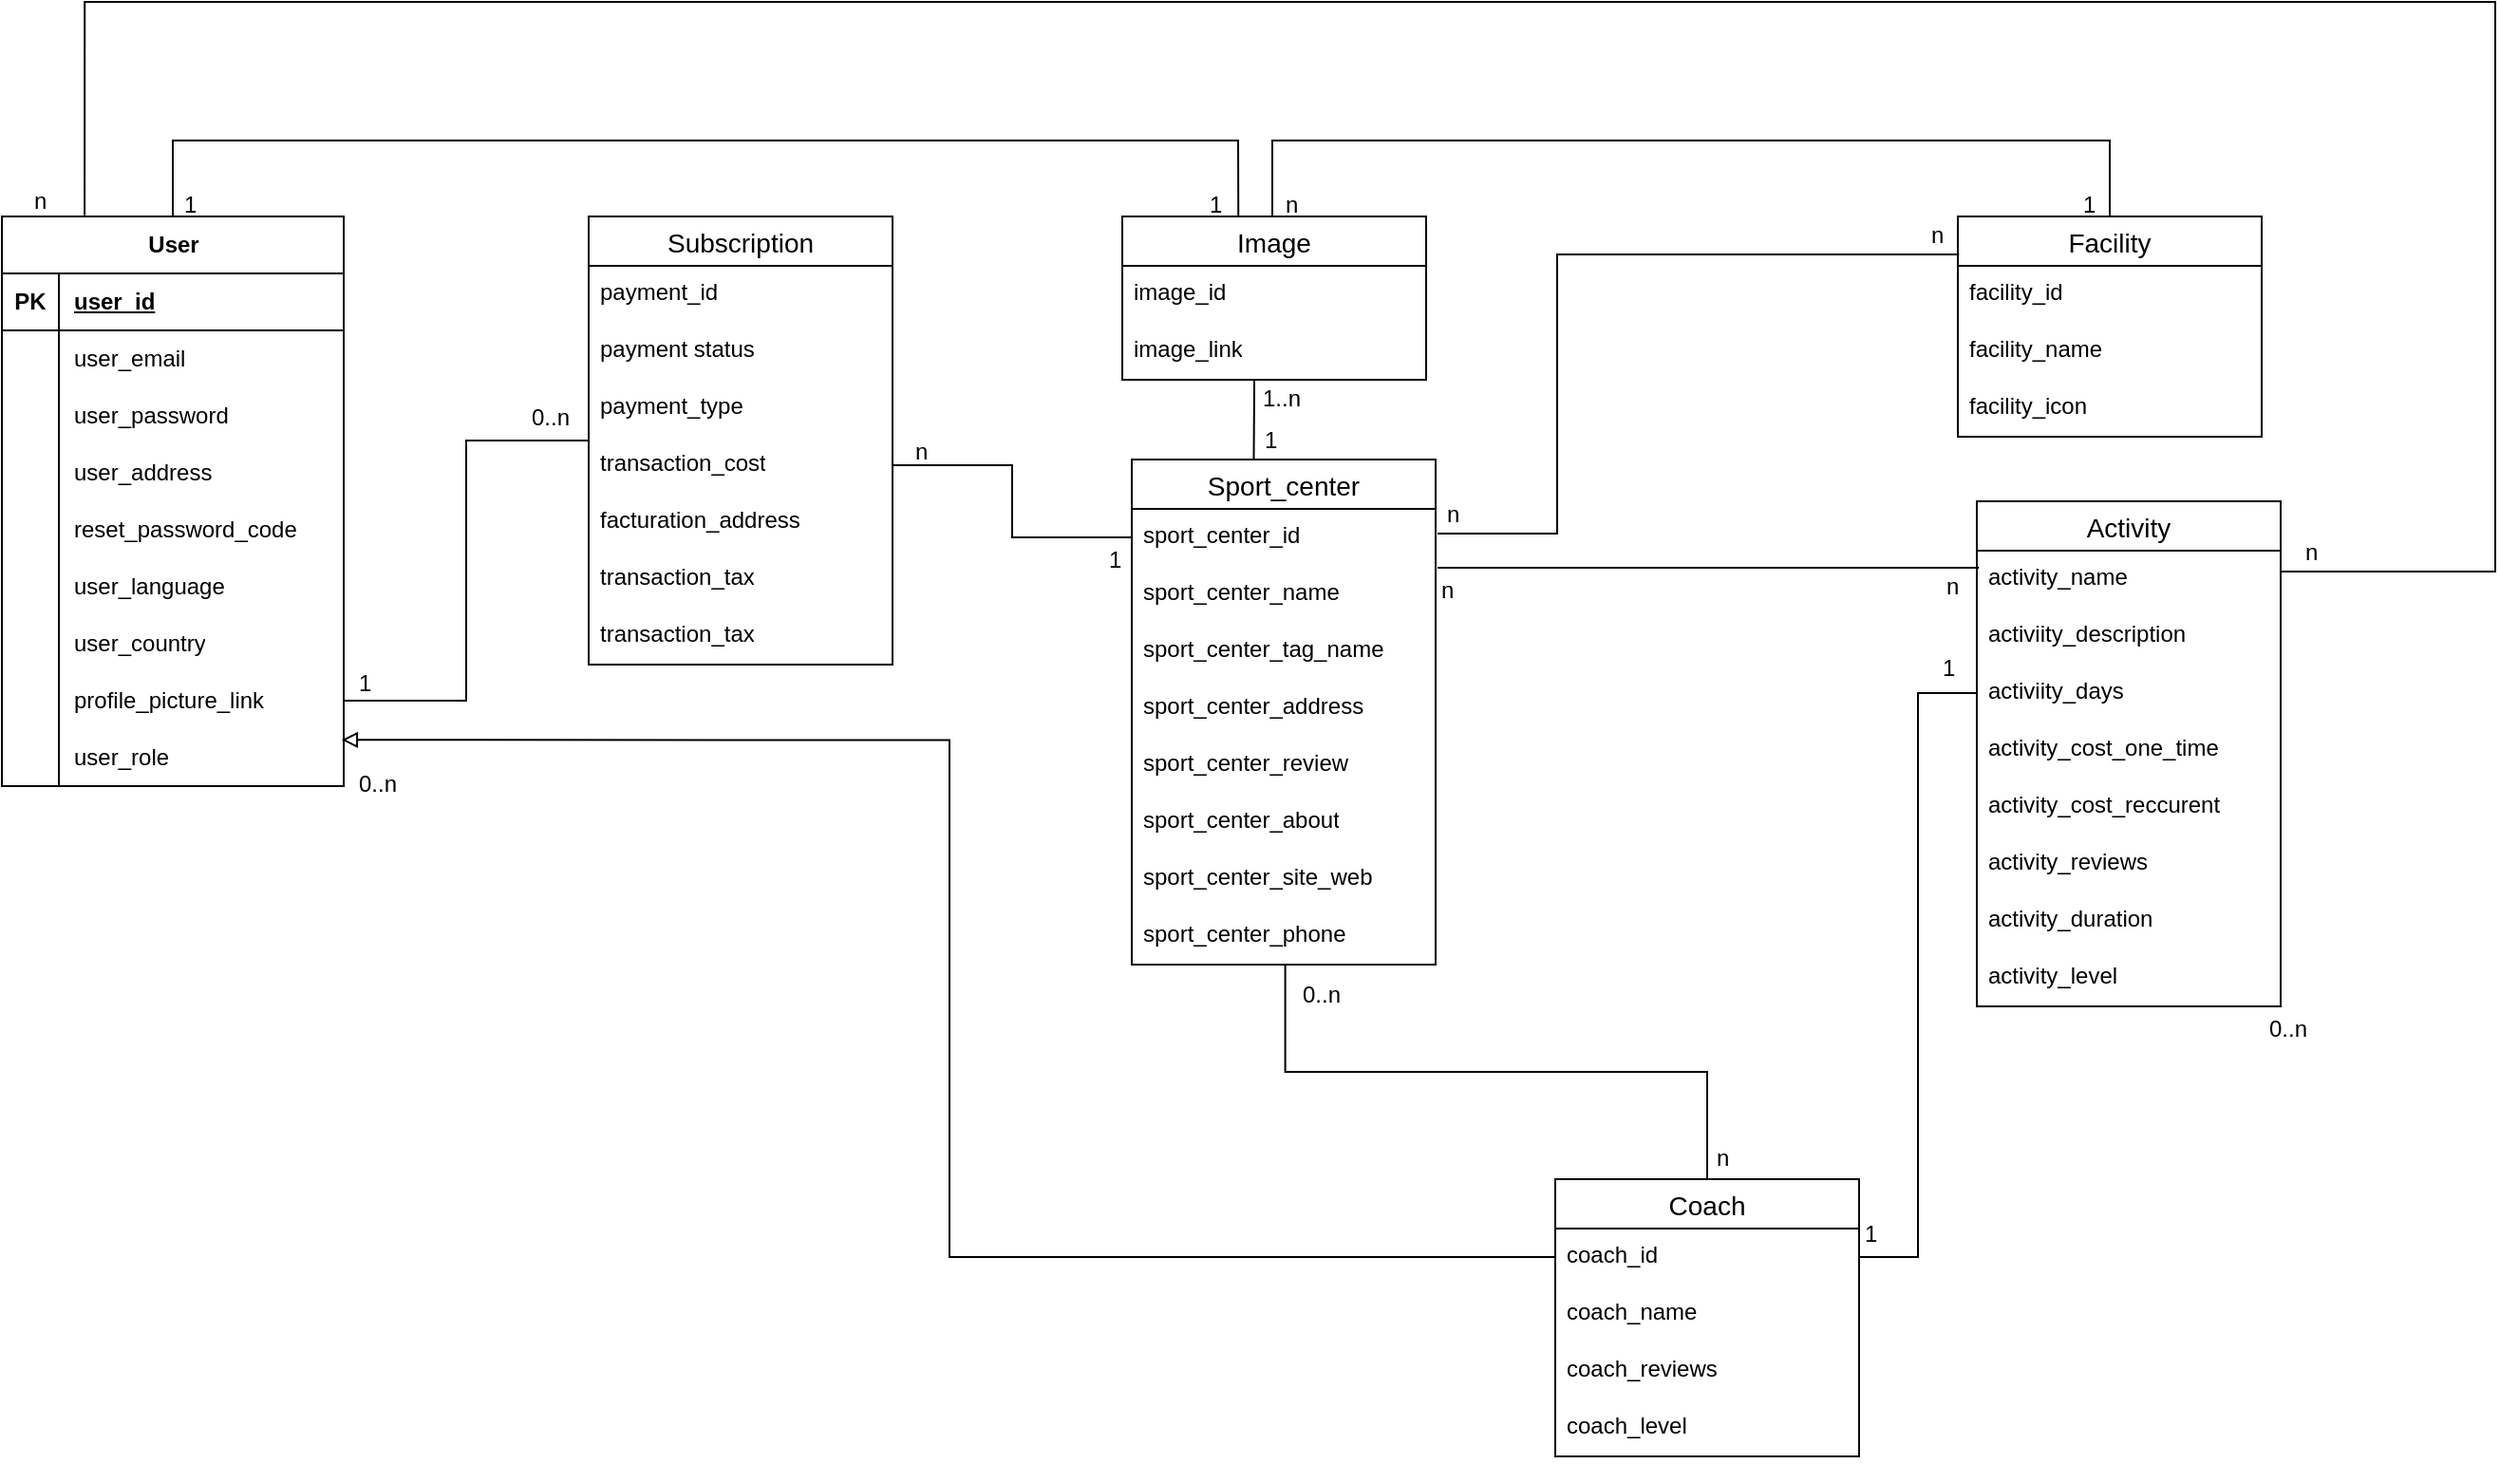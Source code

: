 <mxfile version="22.0.8" type="device">
  <diagram name="Page-1" id="X36zET8kX-uvo-_aGSRt">
    <mxGraphModel dx="2785" dy="1440" grid="1" gridSize="1" guides="1" tooltips="1" connect="1" arrows="0" fold="1" page="1" pageScale="1" pageWidth="2336" pageHeight="1654" math="0" shadow="0">
      <root>
        <mxCell id="0" />
        <mxCell id="1" parent="0" />
        <mxCell id="kYPXljZnyol0NmAPlLQc-41" value="User" style="shape=table;startSize=30;container=1;collapsible=1;childLayout=tableLayout;fixedRows=1;rowLines=0;fontStyle=1;align=center;resizeLast=1;html=1;" vertex="1" parent="1">
          <mxGeometry x="620" y="350" width="180" height="300" as="geometry" />
        </mxCell>
        <mxCell id="kYPXljZnyol0NmAPlLQc-42" value="" style="shape=tableRow;horizontal=0;startSize=0;swimlaneHead=0;swimlaneBody=0;fillColor=none;collapsible=0;dropTarget=0;points=[[0,0.5],[1,0.5]];portConstraint=eastwest;top=0;left=0;right=0;bottom=1;" vertex="1" parent="kYPXljZnyol0NmAPlLQc-41">
          <mxGeometry y="30" width="180" height="30" as="geometry" />
        </mxCell>
        <mxCell id="kYPXljZnyol0NmAPlLQc-43" value="PK" style="shape=partialRectangle;connectable=0;fillColor=none;top=0;left=0;bottom=0;right=0;fontStyle=1;overflow=hidden;whiteSpace=wrap;html=1;" vertex="1" parent="kYPXljZnyol0NmAPlLQc-42">
          <mxGeometry width="30" height="30" as="geometry">
            <mxRectangle width="30" height="30" as="alternateBounds" />
          </mxGeometry>
        </mxCell>
        <mxCell id="kYPXljZnyol0NmAPlLQc-44" value="user_id" style="shape=partialRectangle;connectable=0;fillColor=none;top=0;left=0;bottom=0;right=0;align=left;spacingLeft=6;fontStyle=5;overflow=hidden;whiteSpace=wrap;html=1;" vertex="1" parent="kYPXljZnyol0NmAPlLQc-42">
          <mxGeometry x="30" width="150" height="30" as="geometry">
            <mxRectangle width="150" height="30" as="alternateBounds" />
          </mxGeometry>
        </mxCell>
        <mxCell id="kYPXljZnyol0NmAPlLQc-45" value="" style="shape=tableRow;horizontal=0;startSize=0;swimlaneHead=0;swimlaneBody=0;fillColor=none;collapsible=0;dropTarget=0;points=[[0,0.5],[1,0.5]];portConstraint=eastwest;top=0;left=0;right=0;bottom=0;" vertex="1" parent="kYPXljZnyol0NmAPlLQc-41">
          <mxGeometry y="60" width="180" height="30" as="geometry" />
        </mxCell>
        <mxCell id="kYPXljZnyol0NmAPlLQc-46" value="" style="shape=partialRectangle;connectable=0;fillColor=none;top=0;left=0;bottom=0;right=0;editable=1;overflow=hidden;whiteSpace=wrap;html=1;" vertex="1" parent="kYPXljZnyol0NmAPlLQc-45">
          <mxGeometry width="30" height="30" as="geometry">
            <mxRectangle width="30" height="30" as="alternateBounds" />
          </mxGeometry>
        </mxCell>
        <mxCell id="kYPXljZnyol0NmAPlLQc-47" value="user_email" style="shape=partialRectangle;connectable=0;fillColor=none;top=0;left=0;bottom=0;right=0;align=left;spacingLeft=6;overflow=hidden;whiteSpace=wrap;html=1;" vertex="1" parent="kYPXljZnyol0NmAPlLQc-45">
          <mxGeometry x="30" width="150" height="30" as="geometry">
            <mxRectangle width="150" height="30" as="alternateBounds" />
          </mxGeometry>
        </mxCell>
        <mxCell id="kYPXljZnyol0NmAPlLQc-48" value="" style="shape=tableRow;horizontal=0;startSize=0;swimlaneHead=0;swimlaneBody=0;fillColor=none;collapsible=0;dropTarget=0;points=[[0,0.5],[1,0.5]];portConstraint=eastwest;top=0;left=0;right=0;bottom=0;" vertex="1" parent="kYPXljZnyol0NmAPlLQc-41">
          <mxGeometry y="90" width="180" height="30" as="geometry" />
        </mxCell>
        <mxCell id="kYPXljZnyol0NmAPlLQc-49" value="" style="shape=partialRectangle;connectable=0;fillColor=none;top=0;left=0;bottom=0;right=0;editable=1;overflow=hidden;whiteSpace=wrap;html=1;" vertex="1" parent="kYPXljZnyol0NmAPlLQc-48">
          <mxGeometry width="30" height="30" as="geometry">
            <mxRectangle width="30" height="30" as="alternateBounds" />
          </mxGeometry>
        </mxCell>
        <mxCell id="kYPXljZnyol0NmAPlLQc-50" value="user_password" style="shape=partialRectangle;connectable=0;fillColor=none;top=0;left=0;bottom=0;right=0;align=left;spacingLeft=6;overflow=hidden;whiteSpace=wrap;html=1;" vertex="1" parent="kYPXljZnyol0NmAPlLQc-48">
          <mxGeometry x="30" width="150" height="30" as="geometry">
            <mxRectangle width="150" height="30" as="alternateBounds" />
          </mxGeometry>
        </mxCell>
        <mxCell id="kYPXljZnyol0NmAPlLQc-51" value="" style="shape=tableRow;horizontal=0;startSize=0;swimlaneHead=0;swimlaneBody=0;fillColor=none;collapsible=0;dropTarget=0;points=[[0,0.5],[1,0.5]];portConstraint=eastwest;top=0;left=0;right=0;bottom=0;" vertex="1" parent="kYPXljZnyol0NmAPlLQc-41">
          <mxGeometry y="120" width="180" height="30" as="geometry" />
        </mxCell>
        <mxCell id="kYPXljZnyol0NmAPlLQc-52" value="" style="shape=partialRectangle;connectable=0;fillColor=none;top=0;left=0;bottom=0;right=0;editable=1;overflow=hidden;whiteSpace=wrap;html=1;" vertex="1" parent="kYPXljZnyol0NmAPlLQc-51">
          <mxGeometry width="30" height="30" as="geometry">
            <mxRectangle width="30" height="30" as="alternateBounds" />
          </mxGeometry>
        </mxCell>
        <mxCell id="kYPXljZnyol0NmAPlLQc-53" value="user_address" style="shape=partialRectangle;connectable=0;fillColor=none;top=0;left=0;bottom=0;right=0;align=left;spacingLeft=6;overflow=hidden;whiteSpace=wrap;html=1;" vertex="1" parent="kYPXljZnyol0NmAPlLQc-51">
          <mxGeometry x="30" width="150" height="30" as="geometry">
            <mxRectangle width="150" height="30" as="alternateBounds" />
          </mxGeometry>
        </mxCell>
        <mxCell id="kYPXljZnyol0NmAPlLQc-54" value="" style="shape=tableRow;horizontal=0;startSize=0;swimlaneHead=0;swimlaneBody=0;fillColor=none;collapsible=0;dropTarget=0;points=[[0,0.5],[1,0.5]];portConstraint=eastwest;top=0;left=0;right=0;bottom=0;" vertex="1" parent="kYPXljZnyol0NmAPlLQc-41">
          <mxGeometry y="150" width="180" height="30" as="geometry" />
        </mxCell>
        <mxCell id="kYPXljZnyol0NmAPlLQc-55" value="" style="shape=partialRectangle;connectable=0;fillColor=none;top=0;left=0;bottom=0;right=0;editable=1;overflow=hidden;whiteSpace=wrap;html=1;" vertex="1" parent="kYPXljZnyol0NmAPlLQc-54">
          <mxGeometry width="30" height="30" as="geometry">
            <mxRectangle width="30" height="30" as="alternateBounds" />
          </mxGeometry>
        </mxCell>
        <mxCell id="kYPXljZnyol0NmAPlLQc-56" value="reset_password_code" style="shape=partialRectangle;connectable=0;fillColor=none;top=0;left=0;bottom=0;right=0;align=left;spacingLeft=6;overflow=hidden;whiteSpace=wrap;html=1;" vertex="1" parent="kYPXljZnyol0NmAPlLQc-54">
          <mxGeometry x="30" width="150" height="30" as="geometry">
            <mxRectangle width="150" height="30" as="alternateBounds" />
          </mxGeometry>
        </mxCell>
        <mxCell id="kYPXljZnyol0NmAPlLQc-120" value="" style="shape=tableRow;horizontal=0;startSize=0;swimlaneHead=0;swimlaneBody=0;fillColor=none;collapsible=0;dropTarget=0;points=[[0,0.5],[1,0.5]];portConstraint=eastwest;top=0;left=0;right=0;bottom=0;" vertex="1" parent="kYPXljZnyol0NmAPlLQc-41">
          <mxGeometry y="180" width="180" height="30" as="geometry" />
        </mxCell>
        <mxCell id="kYPXljZnyol0NmAPlLQc-121" value="" style="shape=partialRectangle;connectable=0;fillColor=none;top=0;left=0;bottom=0;right=0;editable=1;overflow=hidden;whiteSpace=wrap;html=1;" vertex="1" parent="kYPXljZnyol0NmAPlLQc-120">
          <mxGeometry width="30" height="30" as="geometry">
            <mxRectangle width="30" height="30" as="alternateBounds" />
          </mxGeometry>
        </mxCell>
        <mxCell id="kYPXljZnyol0NmAPlLQc-122" value="user_language" style="shape=partialRectangle;connectable=0;fillColor=none;top=0;left=0;bottom=0;right=0;align=left;spacingLeft=6;overflow=hidden;whiteSpace=wrap;html=1;" vertex="1" parent="kYPXljZnyol0NmAPlLQc-120">
          <mxGeometry x="30" width="150" height="30" as="geometry">
            <mxRectangle width="150" height="30" as="alternateBounds" />
          </mxGeometry>
        </mxCell>
        <mxCell id="kYPXljZnyol0NmAPlLQc-123" value="" style="shape=tableRow;horizontal=0;startSize=0;swimlaneHead=0;swimlaneBody=0;fillColor=none;collapsible=0;dropTarget=0;points=[[0,0.5],[1,0.5]];portConstraint=eastwest;top=0;left=0;right=0;bottom=0;" vertex="1" parent="kYPXljZnyol0NmAPlLQc-41">
          <mxGeometry y="210" width="180" height="30" as="geometry" />
        </mxCell>
        <mxCell id="kYPXljZnyol0NmAPlLQc-124" value="" style="shape=partialRectangle;connectable=0;fillColor=none;top=0;left=0;bottom=0;right=0;editable=1;overflow=hidden;whiteSpace=wrap;html=1;" vertex="1" parent="kYPXljZnyol0NmAPlLQc-123">
          <mxGeometry width="30" height="30" as="geometry">
            <mxRectangle width="30" height="30" as="alternateBounds" />
          </mxGeometry>
        </mxCell>
        <mxCell id="kYPXljZnyol0NmAPlLQc-125" value="user_country" style="shape=partialRectangle;connectable=0;fillColor=none;top=0;left=0;bottom=0;right=0;align=left;spacingLeft=6;overflow=hidden;whiteSpace=wrap;html=1;" vertex="1" parent="kYPXljZnyol0NmAPlLQc-123">
          <mxGeometry x="30" width="150" height="30" as="geometry">
            <mxRectangle width="150" height="30" as="alternateBounds" />
          </mxGeometry>
        </mxCell>
        <mxCell id="kYPXljZnyol0NmAPlLQc-130" value="" style="shape=tableRow;horizontal=0;startSize=0;swimlaneHead=0;swimlaneBody=0;fillColor=none;collapsible=0;dropTarget=0;points=[[0,0.5],[1,0.5]];portConstraint=eastwest;top=0;left=0;right=0;bottom=0;" vertex="1" parent="kYPXljZnyol0NmAPlLQc-41">
          <mxGeometry y="240" width="180" height="30" as="geometry" />
        </mxCell>
        <mxCell id="kYPXljZnyol0NmAPlLQc-131" value="" style="shape=partialRectangle;connectable=0;fillColor=none;top=0;left=0;bottom=0;right=0;editable=1;overflow=hidden;whiteSpace=wrap;html=1;" vertex="1" parent="kYPXljZnyol0NmAPlLQc-130">
          <mxGeometry width="30" height="30" as="geometry">
            <mxRectangle width="30" height="30" as="alternateBounds" />
          </mxGeometry>
        </mxCell>
        <mxCell id="kYPXljZnyol0NmAPlLQc-132" value="profile_picture_link" style="shape=partialRectangle;connectable=0;fillColor=none;top=0;left=0;bottom=0;right=0;align=left;spacingLeft=6;overflow=hidden;whiteSpace=wrap;html=1;" vertex="1" parent="kYPXljZnyol0NmAPlLQc-130">
          <mxGeometry x="30" width="150" height="30" as="geometry">
            <mxRectangle width="150" height="30" as="alternateBounds" />
          </mxGeometry>
        </mxCell>
        <mxCell id="kYPXljZnyol0NmAPlLQc-182" value="" style="shape=tableRow;horizontal=0;startSize=0;swimlaneHead=0;swimlaneBody=0;fillColor=none;collapsible=0;dropTarget=0;points=[[0,0.5],[1,0.5]];portConstraint=eastwest;top=0;left=0;right=0;bottom=0;" vertex="1" parent="kYPXljZnyol0NmAPlLQc-41">
          <mxGeometry y="270" width="180" height="30" as="geometry" />
        </mxCell>
        <mxCell id="kYPXljZnyol0NmAPlLQc-183" value="" style="shape=partialRectangle;connectable=0;fillColor=none;top=0;left=0;bottom=0;right=0;editable=1;overflow=hidden;whiteSpace=wrap;html=1;" vertex="1" parent="kYPXljZnyol0NmAPlLQc-182">
          <mxGeometry width="30" height="30" as="geometry">
            <mxRectangle width="30" height="30" as="alternateBounds" />
          </mxGeometry>
        </mxCell>
        <mxCell id="kYPXljZnyol0NmAPlLQc-184" value="user_role" style="shape=partialRectangle;connectable=0;fillColor=none;top=0;left=0;bottom=0;right=0;align=left;spacingLeft=6;overflow=hidden;whiteSpace=wrap;html=1;" vertex="1" parent="kYPXljZnyol0NmAPlLQc-182">
          <mxGeometry x="30" width="150" height="30" as="geometry">
            <mxRectangle width="150" height="30" as="alternateBounds" />
          </mxGeometry>
        </mxCell>
        <mxCell id="kYPXljZnyol0NmAPlLQc-96" value="Sport_center" style="swimlane;fontStyle=0;childLayout=stackLayout;horizontal=1;startSize=26;horizontalStack=0;resizeParent=1;resizeParentMax=0;resizeLast=0;collapsible=1;marginBottom=0;align=center;fontSize=14;" vertex="1" parent="1">
          <mxGeometry x="1215" y="478" width="160" height="266" as="geometry" />
        </mxCell>
        <mxCell id="kYPXljZnyol0NmAPlLQc-97" value="sport_center_id" style="text;strokeColor=none;fillColor=none;spacingLeft=4;spacingRight=4;overflow=hidden;rotatable=0;points=[[0,0.5],[1,0.5]];portConstraint=eastwest;fontSize=12;whiteSpace=wrap;html=1;" vertex="1" parent="kYPXljZnyol0NmAPlLQc-96">
          <mxGeometry y="26" width="160" height="30" as="geometry" />
        </mxCell>
        <mxCell id="kYPXljZnyol0NmAPlLQc-98" value="sport_center_name" style="text;strokeColor=none;fillColor=none;spacingLeft=4;spacingRight=4;overflow=hidden;rotatable=0;points=[[0,0.5],[1,0.5]];portConstraint=eastwest;fontSize=12;whiteSpace=wrap;html=1;" vertex="1" parent="kYPXljZnyol0NmAPlLQc-96">
          <mxGeometry y="56" width="160" height="30" as="geometry" />
        </mxCell>
        <mxCell id="kYPXljZnyol0NmAPlLQc-282" value="sport_center_tag_name" style="text;strokeColor=none;fillColor=none;spacingLeft=4;spacingRight=4;overflow=hidden;rotatable=0;points=[[0,0.5],[1,0.5]];portConstraint=eastwest;fontSize=12;whiteSpace=wrap;html=1;" vertex="1" parent="kYPXljZnyol0NmAPlLQc-96">
          <mxGeometry y="86" width="160" height="30" as="geometry" />
        </mxCell>
        <mxCell id="kYPXljZnyol0NmAPlLQc-99" value="sport_center_address&lt;br&gt;&lt;br&gt;" style="text;strokeColor=none;fillColor=none;spacingLeft=4;spacingRight=4;overflow=hidden;rotatable=0;points=[[0,0.5],[1,0.5]];portConstraint=eastwest;fontSize=12;whiteSpace=wrap;html=1;" vertex="1" parent="kYPXljZnyol0NmAPlLQc-96">
          <mxGeometry y="116" width="160" height="30" as="geometry" />
        </mxCell>
        <mxCell id="kYPXljZnyol0NmAPlLQc-100" value="sport_center_review" style="text;strokeColor=none;fillColor=none;spacingLeft=4;spacingRight=4;overflow=hidden;rotatable=0;points=[[0,0.5],[1,0.5]];portConstraint=eastwest;fontSize=12;whiteSpace=wrap;html=1;" vertex="1" parent="kYPXljZnyol0NmAPlLQc-96">
          <mxGeometry y="146" width="160" height="30" as="geometry" />
        </mxCell>
        <mxCell id="kYPXljZnyol0NmAPlLQc-111" value="sport_center_about" style="text;strokeColor=none;fillColor=none;spacingLeft=4;spacingRight=4;overflow=hidden;rotatable=0;points=[[0,0.5],[1,0.5]];portConstraint=eastwest;fontSize=12;whiteSpace=wrap;html=1;" vertex="1" parent="kYPXljZnyol0NmAPlLQc-96">
          <mxGeometry y="176" width="160" height="30" as="geometry" />
        </mxCell>
        <mxCell id="kYPXljZnyol0NmAPlLQc-112" value="sport_center_site_web" style="text;strokeColor=none;fillColor=none;spacingLeft=4;spacingRight=4;overflow=hidden;rotatable=0;points=[[0,0.5],[1,0.5]];portConstraint=eastwest;fontSize=12;whiteSpace=wrap;html=1;" vertex="1" parent="kYPXljZnyol0NmAPlLQc-96">
          <mxGeometry y="206" width="160" height="30" as="geometry" />
        </mxCell>
        <mxCell id="kYPXljZnyol0NmAPlLQc-113" value="sport_center_phone" style="text;strokeColor=none;fillColor=none;spacingLeft=4;spacingRight=4;overflow=hidden;rotatable=0;points=[[0,0.5],[1,0.5]];portConstraint=eastwest;fontSize=12;whiteSpace=wrap;html=1;" vertex="1" parent="kYPXljZnyol0NmAPlLQc-96">
          <mxGeometry y="236" width="160" height="30" as="geometry" />
        </mxCell>
        <mxCell id="kYPXljZnyol0NmAPlLQc-101" value="Image" style="swimlane;fontStyle=0;childLayout=stackLayout;horizontal=1;startSize=26;horizontalStack=0;resizeParent=1;resizeParentMax=0;resizeLast=0;collapsible=1;marginBottom=0;align=center;fontSize=14;" vertex="1" parent="1">
          <mxGeometry x="1210" y="350" width="160" height="86" as="geometry" />
        </mxCell>
        <mxCell id="kYPXljZnyol0NmAPlLQc-102" value="image_id" style="text;strokeColor=none;fillColor=none;spacingLeft=4;spacingRight=4;overflow=hidden;rotatable=0;points=[[0,0.5],[1,0.5]];portConstraint=eastwest;fontSize=12;whiteSpace=wrap;html=1;" vertex="1" parent="kYPXljZnyol0NmAPlLQc-101">
          <mxGeometry y="26" width="160" height="30" as="geometry" />
        </mxCell>
        <mxCell id="kYPXljZnyol0NmAPlLQc-103" value="image_link" style="text;strokeColor=none;fillColor=none;spacingLeft=4;spacingRight=4;overflow=hidden;rotatable=0;points=[[0,0.5],[1,0.5]];portConstraint=eastwest;fontSize=12;whiteSpace=wrap;html=1;" vertex="1" parent="kYPXljZnyol0NmAPlLQc-101">
          <mxGeometry y="56" width="160" height="30" as="geometry" />
        </mxCell>
        <mxCell id="kYPXljZnyol0NmAPlLQc-106" value="Activity" style="swimlane;fontStyle=0;childLayout=stackLayout;horizontal=1;startSize=26;horizontalStack=0;resizeParent=1;resizeParentMax=0;resizeLast=0;collapsible=1;marginBottom=0;align=center;fontSize=14;" vertex="1" parent="1">
          <mxGeometry x="1660" y="500" width="160" height="266" as="geometry" />
        </mxCell>
        <mxCell id="kYPXljZnyol0NmAPlLQc-107" value="activity_name" style="text;strokeColor=none;fillColor=none;spacingLeft=4;spacingRight=4;overflow=hidden;rotatable=0;points=[[0,0.5],[1,0.5]];portConstraint=eastwest;fontSize=12;whiteSpace=wrap;html=1;" vertex="1" parent="kYPXljZnyol0NmAPlLQc-106">
          <mxGeometry y="26" width="160" height="30" as="geometry" />
        </mxCell>
        <mxCell id="kYPXljZnyol0NmAPlLQc-109" value="activiity_description" style="text;strokeColor=none;fillColor=none;spacingLeft=4;spacingRight=4;overflow=hidden;rotatable=0;points=[[0,0.5],[1,0.5]];portConstraint=eastwest;fontSize=12;whiteSpace=wrap;html=1;" vertex="1" parent="kYPXljZnyol0NmAPlLQc-106">
          <mxGeometry y="56" width="160" height="30" as="geometry" />
        </mxCell>
        <mxCell id="kYPXljZnyol0NmAPlLQc-203" value="activiity_days" style="text;strokeColor=none;fillColor=none;spacingLeft=4;spacingRight=4;overflow=hidden;rotatable=0;points=[[0,0.5],[1,0.5]];portConstraint=eastwest;fontSize=12;whiteSpace=wrap;html=1;" vertex="1" parent="kYPXljZnyol0NmAPlLQc-106">
          <mxGeometry y="86" width="160" height="30" as="geometry" />
        </mxCell>
        <mxCell id="kYPXljZnyol0NmAPlLQc-108" value="activity_cost_one_time" style="text;strokeColor=none;fillColor=none;spacingLeft=4;spacingRight=4;overflow=hidden;rotatable=0;points=[[0,0.5],[1,0.5]];portConstraint=eastwest;fontSize=12;whiteSpace=wrap;html=1;" vertex="1" parent="kYPXljZnyol0NmAPlLQc-106">
          <mxGeometry y="116" width="160" height="30" as="geometry" />
        </mxCell>
        <mxCell id="kYPXljZnyol0NmAPlLQc-204" value="activity_cost_reccurent" style="text;strokeColor=none;fillColor=none;spacingLeft=4;spacingRight=4;overflow=hidden;rotatable=0;points=[[0,0.5],[1,0.5]];portConstraint=eastwest;fontSize=12;whiteSpace=wrap;html=1;" vertex="1" parent="kYPXljZnyol0NmAPlLQc-106">
          <mxGeometry y="146" width="160" height="30" as="geometry" />
        </mxCell>
        <mxCell id="kYPXljZnyol0NmAPlLQc-209" value="activity_reviews" style="text;strokeColor=none;fillColor=none;spacingLeft=4;spacingRight=4;overflow=hidden;rotatable=0;points=[[0,0.5],[1,0.5]];portConstraint=eastwest;fontSize=12;whiteSpace=wrap;html=1;" vertex="1" parent="kYPXljZnyol0NmAPlLQc-106">
          <mxGeometry y="176" width="160" height="30" as="geometry" />
        </mxCell>
        <mxCell id="kYPXljZnyol0NmAPlLQc-263" value="activity_duration" style="text;strokeColor=none;fillColor=none;spacingLeft=4;spacingRight=4;overflow=hidden;rotatable=0;points=[[0,0.5],[1,0.5]];portConstraint=eastwest;fontSize=12;whiteSpace=wrap;html=1;" vertex="1" parent="kYPXljZnyol0NmAPlLQc-106">
          <mxGeometry y="206" width="160" height="30" as="geometry" />
        </mxCell>
        <mxCell id="kYPXljZnyol0NmAPlLQc-264" value="activity_level" style="text;strokeColor=none;fillColor=none;spacingLeft=4;spacingRight=4;overflow=hidden;rotatable=0;points=[[0,0.5],[1,0.5]];portConstraint=eastwest;fontSize=12;whiteSpace=wrap;html=1;" vertex="1" parent="kYPXljZnyol0NmAPlLQc-106">
          <mxGeometry y="236" width="160" height="30" as="geometry" />
        </mxCell>
        <mxCell id="kYPXljZnyol0NmAPlLQc-114" value="Facility" style="swimlane;fontStyle=0;childLayout=stackLayout;horizontal=1;startSize=26;horizontalStack=0;resizeParent=1;resizeParentMax=0;resizeLast=0;collapsible=1;marginBottom=0;align=center;fontSize=14;" vertex="1" parent="1">
          <mxGeometry x="1650" y="350" width="160" height="116" as="geometry" />
        </mxCell>
        <mxCell id="kYPXljZnyol0NmAPlLQc-115" value="facility_id" style="text;strokeColor=none;fillColor=none;spacingLeft=4;spacingRight=4;overflow=hidden;rotatable=0;points=[[0,0.5],[1,0.5]];portConstraint=eastwest;fontSize=12;whiteSpace=wrap;html=1;" vertex="1" parent="kYPXljZnyol0NmAPlLQc-114">
          <mxGeometry y="26" width="160" height="30" as="geometry" />
        </mxCell>
        <mxCell id="kYPXljZnyol0NmAPlLQc-116" value="facility_name" style="text;strokeColor=none;fillColor=none;spacingLeft=4;spacingRight=4;overflow=hidden;rotatable=0;points=[[0,0.5],[1,0.5]];portConstraint=eastwest;fontSize=12;whiteSpace=wrap;html=1;" vertex="1" parent="kYPXljZnyol0NmAPlLQc-114">
          <mxGeometry y="56" width="160" height="30" as="geometry" />
        </mxCell>
        <mxCell id="kYPXljZnyol0NmAPlLQc-195" value="facility_icon" style="text;strokeColor=none;fillColor=none;spacingLeft=4;spacingRight=4;overflow=hidden;rotatable=0;points=[[0,0.5],[1,0.5]];portConstraint=eastwest;fontSize=12;whiteSpace=wrap;html=1;" vertex="1" parent="kYPXljZnyol0NmAPlLQc-114">
          <mxGeometry y="86" width="160" height="30" as="geometry" />
        </mxCell>
        <mxCell id="kYPXljZnyol0NmAPlLQc-119" value="1" style="text;strokeColor=none;fillColor=none;spacingLeft=4;spacingRight=4;overflow=hidden;rotatable=0;points=[[0,0.5],[1,0.5]];portConstraint=eastwest;fontSize=12;whiteSpace=wrap;html=1;" vertex="1" parent="1">
          <mxGeometry x="710" y="330" width="40" height="30" as="geometry" />
        </mxCell>
        <mxCell id="kYPXljZnyol0NmAPlLQc-126" value="Subscription" style="swimlane;fontStyle=0;childLayout=stackLayout;horizontal=1;startSize=26;horizontalStack=0;resizeParent=1;resizeParentMax=0;resizeLast=0;collapsible=1;marginBottom=0;align=center;fontSize=14;" vertex="1" parent="1">
          <mxGeometry x="929" y="350" width="160" height="236" as="geometry" />
        </mxCell>
        <mxCell id="kYPXljZnyol0NmAPlLQc-127" value="payment_id" style="text;strokeColor=none;fillColor=none;spacingLeft=4;spacingRight=4;overflow=hidden;rotatable=0;points=[[0,0.5],[1,0.5]];portConstraint=eastwest;fontSize=12;whiteSpace=wrap;html=1;rounded=1;" vertex="1" parent="kYPXljZnyol0NmAPlLQc-126">
          <mxGeometry y="26" width="160" height="30" as="geometry" />
        </mxCell>
        <mxCell id="kYPXljZnyol0NmAPlLQc-269" value="payment status" style="text;strokeColor=none;fillColor=none;spacingLeft=4;spacingRight=4;overflow=hidden;rotatable=0;points=[[0,0.5],[1,0.5]];portConstraint=eastwest;fontSize=12;whiteSpace=wrap;html=1;" vertex="1" parent="kYPXljZnyol0NmAPlLQc-126">
          <mxGeometry y="56" width="160" height="30" as="geometry" />
        </mxCell>
        <mxCell id="kYPXljZnyol0NmAPlLQc-128" value="payment_type" style="text;strokeColor=none;fillColor=none;spacingLeft=4;spacingRight=4;overflow=hidden;rotatable=0;points=[[0,0.5],[1,0.5]];portConstraint=eastwest;fontSize=12;whiteSpace=wrap;html=1;" vertex="1" parent="kYPXljZnyol0NmAPlLQc-126">
          <mxGeometry y="86" width="160" height="30" as="geometry" />
        </mxCell>
        <mxCell id="kYPXljZnyol0NmAPlLQc-129" value="transaction_cost" style="text;strokeColor=none;fillColor=none;spacingLeft=4;spacingRight=4;overflow=hidden;rotatable=0;points=[[0,0.5],[1,0.5]];portConstraint=eastwest;fontSize=12;whiteSpace=wrap;html=1;" vertex="1" parent="kYPXljZnyol0NmAPlLQc-126">
          <mxGeometry y="116" width="160" height="30" as="geometry" />
        </mxCell>
        <mxCell id="kYPXljZnyol0NmAPlLQc-261" value="facturation_address" style="text;strokeColor=none;fillColor=none;spacingLeft=4;spacingRight=4;overflow=hidden;rotatable=0;points=[[0,0.5],[1,0.5]];portConstraint=eastwest;fontSize=12;whiteSpace=wrap;html=1;" vertex="1" parent="kYPXljZnyol0NmAPlLQc-126">
          <mxGeometry y="146" width="160" height="30" as="geometry" />
        </mxCell>
        <mxCell id="kYPXljZnyol0NmAPlLQc-270" value="transaction_tax" style="text;strokeColor=none;fillColor=none;spacingLeft=4;spacingRight=4;overflow=hidden;rotatable=0;points=[[0,0.5],[1,0.5]];portConstraint=eastwest;fontSize=12;whiteSpace=wrap;html=1;" vertex="1" parent="kYPXljZnyol0NmAPlLQc-126">
          <mxGeometry y="176" width="160" height="30" as="geometry" />
        </mxCell>
        <mxCell id="kYPXljZnyol0NmAPlLQc-271" value="transaction_tax" style="text;strokeColor=none;fillColor=none;spacingLeft=4;spacingRight=4;overflow=hidden;rotatable=0;points=[[0,0.5],[1,0.5]];portConstraint=eastwest;fontSize=12;whiteSpace=wrap;html=1;" vertex="1" parent="kYPXljZnyol0NmAPlLQc-126">
          <mxGeometry y="206" width="160" height="30" as="geometry" />
        </mxCell>
        <mxCell id="kYPXljZnyol0NmAPlLQc-133" value="1" style="text;strokeColor=none;fillColor=none;spacingLeft=4;spacingRight=4;overflow=hidden;rotatable=0;points=[[0,0.5],[1,0.5]];portConstraint=eastwest;fontSize=12;whiteSpace=wrap;html=1;" vertex="1" parent="1">
          <mxGeometry x="1250" y="330" width="20" height="30" as="geometry" />
        </mxCell>
        <mxCell id="kYPXljZnyol0NmAPlLQc-136" value="" style="endArrow=none;html=1;rounded=0;entryX=0.382;entryY=0;entryDx=0;entryDy=0;entryPerimeter=0;exitX=0.5;exitY=0;exitDx=0;exitDy=0;" edge="1" parent="1" source="kYPXljZnyol0NmAPlLQc-41" target="kYPXljZnyol0NmAPlLQc-101">
          <mxGeometry relative="1" as="geometry">
            <mxPoint x="710" y="310" as="sourcePoint" />
            <mxPoint x="1270" y="310" as="targetPoint" />
            <Array as="points">
              <mxPoint x="710" y="310" />
              <mxPoint x="990" y="310" />
              <mxPoint x="1271" y="310" />
            </Array>
          </mxGeometry>
        </mxCell>
        <mxCell id="kYPXljZnyol0NmAPlLQc-141" value="" style="endArrow=none;html=1;rounded=0;entryX=0.5;entryY=0;entryDx=0;entryDy=0;exitX=0.5;exitY=0;exitDx=0;exitDy=0;" edge="1" parent="1" target="kYPXljZnyol0NmAPlLQc-114">
          <mxGeometry relative="1" as="geometry">
            <mxPoint x="1289" y="350" as="sourcePoint" />
            <mxPoint x="1850" y="350" as="targetPoint" />
            <Array as="points">
              <mxPoint x="1289" y="310" />
              <mxPoint x="1569" y="310" />
              <mxPoint x="1730" y="310" />
            </Array>
          </mxGeometry>
        </mxCell>
        <mxCell id="kYPXljZnyol0NmAPlLQc-142" value="n" style="text;strokeColor=none;fillColor=none;spacingLeft=4;spacingRight=4;overflow=hidden;rotatable=0;points=[[0,0.5],[1,0.5]];portConstraint=eastwest;fontSize=12;whiteSpace=wrap;html=1;" vertex="1" parent="1">
          <mxGeometry x="1290" y="330" width="40" height="30" as="geometry" />
        </mxCell>
        <mxCell id="kYPXljZnyol0NmAPlLQc-143" value="1" style="text;strokeColor=none;fillColor=none;spacingLeft=4;spacingRight=4;overflow=hidden;rotatable=0;points=[[0,0.5],[1,0.5]];portConstraint=eastwest;fontSize=12;whiteSpace=wrap;html=1;" vertex="1" parent="1">
          <mxGeometry x="1710" y="330" width="40" height="30" as="geometry" />
        </mxCell>
        <mxCell id="kYPXljZnyol0NmAPlLQc-192" value="" style="endArrow=none;html=1;rounded=0;exitX=0.422;exitY=1.033;exitDx=0;exitDy=0;exitPerimeter=0;entryX=0.389;entryY=0;entryDx=0;entryDy=0;entryPerimeter=0;" edge="1" parent="1">
          <mxGeometry relative="1" as="geometry">
            <mxPoint x="1279.52" y="435.99" as="sourcePoint" />
            <mxPoint x="1279.24" y="478" as="targetPoint" />
          </mxGeometry>
        </mxCell>
        <mxCell id="kYPXljZnyol0NmAPlLQc-193" value="1..n" style="text;strokeColor=none;fillColor=none;spacingLeft=4;spacingRight=4;overflow=hidden;rotatable=0;points=[[0,0.5],[1,0.5]];portConstraint=eastwest;fontSize=12;whiteSpace=wrap;html=1;" vertex="1" parent="1">
          <mxGeometry x="1278" y="432" width="32" height="20" as="geometry" />
        </mxCell>
        <mxCell id="kYPXljZnyol0NmAPlLQc-194" value="1" style="text;strokeColor=none;fillColor=none;spacingLeft=4;spacingRight=4;overflow=hidden;rotatable=0;points=[[0,0.5],[1,0.5]];portConstraint=eastwest;fontSize=12;whiteSpace=wrap;html=1;" vertex="1" parent="1">
          <mxGeometry x="1279" y="454" width="20" height="20" as="geometry" />
        </mxCell>
        <mxCell id="kYPXljZnyol0NmAPlLQc-196" value="" style="endArrow=none;html=1;rounded=0;entryX=0.004;entryY=0.172;entryDx=0;entryDy=0;entryPerimeter=0;" edge="1" parent="1" target="kYPXljZnyol0NmAPlLQc-114">
          <mxGeometry relative="1" as="geometry">
            <mxPoint x="1376" y="517" as="sourcePoint" />
            <mxPoint x="1536" y="517" as="targetPoint" />
            <Array as="points">
              <mxPoint x="1439" y="517" />
              <mxPoint x="1439" y="370" />
            </Array>
          </mxGeometry>
        </mxCell>
        <mxCell id="kYPXljZnyol0NmAPlLQc-197" value="n" style="text;strokeColor=none;fillColor=none;spacingLeft=4;spacingRight=4;overflow=hidden;rotatable=0;points=[[0,0.5],[1,0.5]];portConstraint=eastwest;fontSize=12;whiteSpace=wrap;html=1;" vertex="1" parent="1">
          <mxGeometry x="1375" y="493" width="40" height="30" as="geometry" />
        </mxCell>
        <mxCell id="kYPXljZnyol0NmAPlLQc-198" value="n" style="text;strokeColor=none;fillColor=none;spacingLeft=4;spacingRight=4;overflow=hidden;rotatable=0;points=[[0,0.5],[1,0.5]];portConstraint=eastwest;fontSize=12;whiteSpace=wrap;html=1;" vertex="1" parent="1">
          <mxGeometry x="1630" y="346" width="40" height="30" as="geometry" />
        </mxCell>
        <mxCell id="kYPXljZnyol0NmAPlLQc-199" value="" style="endArrow=none;html=1;rounded=0;entryX=0.007;entryY=0.3;entryDx=0;entryDy=0;entryPerimeter=0;" edge="1" parent="1" target="kYPXljZnyol0NmAPlLQc-107">
          <mxGeometry relative="1" as="geometry">
            <mxPoint x="1376" y="535" as="sourcePoint" />
            <mxPoint x="1536" y="535" as="targetPoint" />
          </mxGeometry>
        </mxCell>
        <mxCell id="kYPXljZnyol0NmAPlLQc-200" value="n" style="text;strokeColor=none;fillColor=none;spacingLeft=4;spacingRight=4;overflow=hidden;rotatable=0;points=[[0,0.5],[1,0.5]];portConstraint=eastwest;fontSize=12;whiteSpace=wrap;html=1;" vertex="1" parent="1">
          <mxGeometry x="1638" y="531" width="40" height="30" as="geometry" />
        </mxCell>
        <mxCell id="kYPXljZnyol0NmAPlLQc-202" value="n" style="text;strokeColor=none;fillColor=none;spacingLeft=4;spacingRight=4;overflow=hidden;rotatable=0;points=[[0,0.5],[1,0.5]];portConstraint=eastwest;fontSize=12;whiteSpace=wrap;html=1;" vertex="1" parent="1">
          <mxGeometry x="1372" y="533" width="40" height="30" as="geometry" />
        </mxCell>
        <mxCell id="kYPXljZnyol0NmAPlLQc-205" value="Coach" style="swimlane;fontStyle=0;childLayout=stackLayout;horizontal=1;startSize=26;horizontalStack=0;resizeParent=1;resizeParentMax=0;resizeLast=0;collapsible=1;marginBottom=0;align=center;fontSize=14;" vertex="1" parent="1">
          <mxGeometry x="1438" y="857" width="160" height="146" as="geometry" />
        </mxCell>
        <mxCell id="kYPXljZnyol0NmAPlLQc-206" value="coach_id" style="text;strokeColor=none;fillColor=none;spacingLeft=4;spacingRight=4;overflow=hidden;rotatable=0;points=[[0,0.5],[1,0.5]];portConstraint=eastwest;fontSize=12;whiteSpace=wrap;html=1;" vertex="1" parent="kYPXljZnyol0NmAPlLQc-205">
          <mxGeometry y="26" width="160" height="30" as="geometry" />
        </mxCell>
        <mxCell id="kYPXljZnyol0NmAPlLQc-207" value="coach_name" style="text;strokeColor=none;fillColor=none;spacingLeft=4;spacingRight=4;overflow=hidden;rotatable=0;points=[[0,0.5],[1,0.5]];portConstraint=eastwest;fontSize=12;whiteSpace=wrap;html=1;" vertex="1" parent="kYPXljZnyol0NmAPlLQc-205">
          <mxGeometry y="56" width="160" height="30" as="geometry" />
        </mxCell>
        <mxCell id="kYPXljZnyol0NmAPlLQc-208" value="coach_reviews" style="text;strokeColor=none;fillColor=none;spacingLeft=4;spacingRight=4;overflow=hidden;rotatable=0;points=[[0,0.5],[1,0.5]];portConstraint=eastwest;fontSize=12;whiteSpace=wrap;html=1;" vertex="1" parent="kYPXljZnyol0NmAPlLQc-205">
          <mxGeometry y="86" width="160" height="30" as="geometry" />
        </mxCell>
        <mxCell id="kYPXljZnyol0NmAPlLQc-275" value="coach_level" style="text;strokeColor=none;fillColor=none;spacingLeft=4;spacingRight=4;overflow=hidden;rotatable=0;points=[[0,0.5],[1,0.5]];portConstraint=eastwest;fontSize=12;whiteSpace=wrap;html=1;" vertex="1" parent="kYPXljZnyol0NmAPlLQc-205">
          <mxGeometry y="116" width="160" height="30" as="geometry" />
        </mxCell>
        <mxCell id="kYPXljZnyol0NmAPlLQc-254" style="edgeStyle=orthogonalEdgeStyle;rounded=0;orthogonalLoop=1;jettySize=auto;html=1;exitX=1;exitY=0.5;exitDx=0;exitDy=0;entryX=0;entryY=0.5;entryDx=0;entryDy=0;anchorPointDirection=1;endArrow=none;endFill=0;" edge="1" parent="1" source="kYPXljZnyol0NmAPlLQc-130" target="kYPXljZnyol0NmAPlLQc-126">
          <mxGeometry relative="1" as="geometry" />
        </mxCell>
        <mxCell id="kYPXljZnyol0NmAPlLQc-257" style="edgeStyle=orthogonalEdgeStyle;rounded=0;orthogonalLoop=1;jettySize=auto;html=1;exitX=0.5;exitY=0;exitDx=0;exitDy=0;entryX=0.505;entryY=0.992;entryDx=0;entryDy=0;entryPerimeter=0;endArrow=none;endFill=0;" edge="1" parent="1" source="kYPXljZnyol0NmAPlLQc-205" target="kYPXljZnyol0NmAPlLQc-113">
          <mxGeometry relative="1" as="geometry" />
        </mxCell>
        <mxCell id="kYPXljZnyol0NmAPlLQc-259" style="edgeStyle=orthogonalEdgeStyle;rounded=0;orthogonalLoop=1;jettySize=auto;html=1;exitX=0;exitY=0.5;exitDx=0;exitDy=0;entryX=1;entryY=0.5;entryDx=0;entryDy=0;endArrow=none;endFill=0;" edge="1" parent="1" source="kYPXljZnyol0NmAPlLQc-203" target="kYPXljZnyol0NmAPlLQc-206">
          <mxGeometry relative="1" as="geometry" />
        </mxCell>
        <mxCell id="kYPXljZnyol0NmAPlLQc-276" style="edgeStyle=orthogonalEdgeStyle;rounded=0;orthogonalLoop=1;jettySize=auto;html=1;endArrow=none;endFill=0;entryX=0.242;entryY=-0.002;entryDx=0;entryDy=0;entryPerimeter=0;" edge="1" parent="1" target="kYPXljZnyol0NmAPlLQc-41">
          <mxGeometry relative="1" as="geometry">
            <mxPoint x="1820" y="537" as="sourcePoint" />
            <mxPoint x="710" y="589" as="targetPoint" />
            <Array as="points">
              <mxPoint x="1933" y="537" />
              <mxPoint x="1933" y="237" />
              <mxPoint x="664" y="237" />
            </Array>
          </mxGeometry>
        </mxCell>
        <mxCell id="kYPXljZnyol0NmAPlLQc-277" value="0..n" style="text;strokeColor=none;fillColor=none;spacingLeft=4;spacingRight=4;overflow=hidden;rotatable=0;points=[[0,0.5],[1,0.5]];portConstraint=eastwest;fontSize=12;whiteSpace=wrap;html=1;" vertex="1" parent="1">
          <mxGeometry x="802" y="635" width="40" height="30" as="geometry" />
        </mxCell>
        <mxCell id="kYPXljZnyol0NmAPlLQc-278" value="0..n" style="text;strokeColor=none;fillColor=none;spacingLeft=4;spacingRight=4;overflow=hidden;rotatable=0;points=[[0,0.5],[1,0.5]];portConstraint=eastwest;fontSize=12;whiteSpace=wrap;html=1;" vertex="1" parent="1">
          <mxGeometry x="1808" y="764" width="40" height="30" as="geometry" />
        </mxCell>
        <mxCell id="kYPXljZnyol0NmAPlLQc-279" value="1" style="text;strokeColor=none;fillColor=none;spacingLeft=4;spacingRight=4;overflow=hidden;rotatable=0;points=[[0,0.5],[1,0.5]];portConstraint=eastwest;fontSize=12;whiteSpace=wrap;html=1;" vertex="1" parent="1">
          <mxGeometry x="802" y="582" width="40" height="30" as="geometry" />
        </mxCell>
        <mxCell id="kYPXljZnyol0NmAPlLQc-281" value="0..n" style="text;strokeColor=none;fillColor=none;spacingLeft=4;spacingRight=4;overflow=hidden;rotatable=0;points=[[0,0.5],[1,0.5]];portConstraint=eastwest;fontSize=12;whiteSpace=wrap;html=1;" vertex="1" parent="1">
          <mxGeometry x="893" y="442" width="40" height="30" as="geometry" />
        </mxCell>
        <mxCell id="kYPXljZnyol0NmAPlLQc-287" value="0..n" style="text;strokeColor=none;fillColor=none;spacingLeft=4;spacingRight=4;overflow=hidden;rotatable=0;points=[[0,0.5],[1,0.5]];portConstraint=eastwest;fontSize=12;whiteSpace=wrap;html=1;" vertex="1" parent="1">
          <mxGeometry x="1299" y="746" width="40" height="30" as="geometry" />
        </mxCell>
        <mxCell id="kYPXljZnyol0NmAPlLQc-288" value="n" style="text;strokeColor=none;fillColor=none;spacingLeft=4;spacingRight=4;overflow=hidden;rotatable=0;points=[[0,0.5],[1,0.5]];portConstraint=eastwest;fontSize=12;whiteSpace=wrap;html=1;" vertex="1" parent="1">
          <mxGeometry x="1517" y="832" width="40" height="30" as="geometry" />
        </mxCell>
        <mxCell id="kYPXljZnyol0NmAPlLQc-289" value="1" style="text;strokeColor=none;fillColor=none;spacingLeft=4;spacingRight=4;overflow=hidden;rotatable=0;points=[[0,0.5],[1,0.5]];portConstraint=eastwest;fontSize=12;whiteSpace=wrap;html=1;" vertex="1" parent="1">
          <mxGeometry x="1595" y="872" width="40" height="30" as="geometry" />
        </mxCell>
        <mxCell id="kYPXljZnyol0NmAPlLQc-290" value="1" style="text;strokeColor=none;fillColor=none;spacingLeft=4;spacingRight=4;overflow=hidden;rotatable=0;points=[[0,0.5],[1,0.5]];portConstraint=eastwest;fontSize=12;whiteSpace=wrap;html=1;" vertex="1" parent="1">
          <mxGeometry x="1636" y="574" width="40" height="30" as="geometry" />
        </mxCell>
        <mxCell id="kYPXljZnyol0NmAPlLQc-299" style="edgeStyle=orthogonalEdgeStyle;rounded=0;orthogonalLoop=1;jettySize=auto;html=1;exitX=1;exitY=0.5;exitDx=0;exitDy=0;entryX=0;entryY=0.5;entryDx=0;entryDy=0;endArrow=none;endFill=0;" edge="1" parent="1" source="kYPXljZnyol0NmAPlLQc-129" target="kYPXljZnyol0NmAPlLQc-97">
          <mxGeometry relative="1" as="geometry" />
        </mxCell>
        <mxCell id="kYPXljZnyol0NmAPlLQc-300" value="n" style="text;strokeColor=none;fillColor=none;spacingLeft=4;spacingRight=4;overflow=hidden;rotatable=0;points=[[0,0.5],[1,0.5]];portConstraint=eastwest;fontSize=12;whiteSpace=wrap;html=1;" vertex="1" parent="1">
          <mxGeometry x="1095" y="460" width="40" height="30" as="geometry" />
        </mxCell>
        <mxCell id="kYPXljZnyol0NmAPlLQc-301" value="1" style="text;strokeColor=none;fillColor=none;spacingLeft=4;spacingRight=4;overflow=hidden;rotatable=0;points=[[0,0.5],[1,0.5]];portConstraint=eastwest;fontSize=12;whiteSpace=wrap;html=1;" vertex="1" parent="1">
          <mxGeometry x="1197" y="517" width="40" height="30" as="geometry" />
        </mxCell>
        <mxCell id="kYPXljZnyol0NmAPlLQc-304" style="edgeStyle=orthogonalEdgeStyle;rounded=0;orthogonalLoop=1;jettySize=auto;html=1;exitX=0;exitY=0.5;exitDx=0;exitDy=0;entryX=0.994;entryY=0.189;entryDx=0;entryDy=0;entryPerimeter=0;endArrow=block;endFill=0;" edge="1" parent="1" source="kYPXljZnyol0NmAPlLQc-206" target="kYPXljZnyol0NmAPlLQc-182">
          <mxGeometry relative="1" as="geometry" />
        </mxCell>
        <mxCell id="kYPXljZnyol0NmAPlLQc-305" value="n" style="text;strokeColor=none;fillColor=none;spacingLeft=4;spacingRight=4;overflow=hidden;rotatable=0;points=[[0,0.5],[1,0.5]];portConstraint=eastwest;fontSize=12;whiteSpace=wrap;html=1;" vertex="1" parent="1">
          <mxGeometry x="631" y="328" width="40" height="30" as="geometry" />
        </mxCell>
        <mxCell id="kYPXljZnyol0NmAPlLQc-306" value="n" style="text;strokeColor=none;fillColor=none;spacingLeft=4;spacingRight=4;overflow=hidden;rotatable=0;points=[[0,0.5],[1,0.5]];portConstraint=eastwest;fontSize=12;whiteSpace=wrap;html=1;" vertex="1" parent="1">
          <mxGeometry x="1827" y="513" width="40" height="30" as="geometry" />
        </mxCell>
      </root>
    </mxGraphModel>
  </diagram>
</mxfile>
